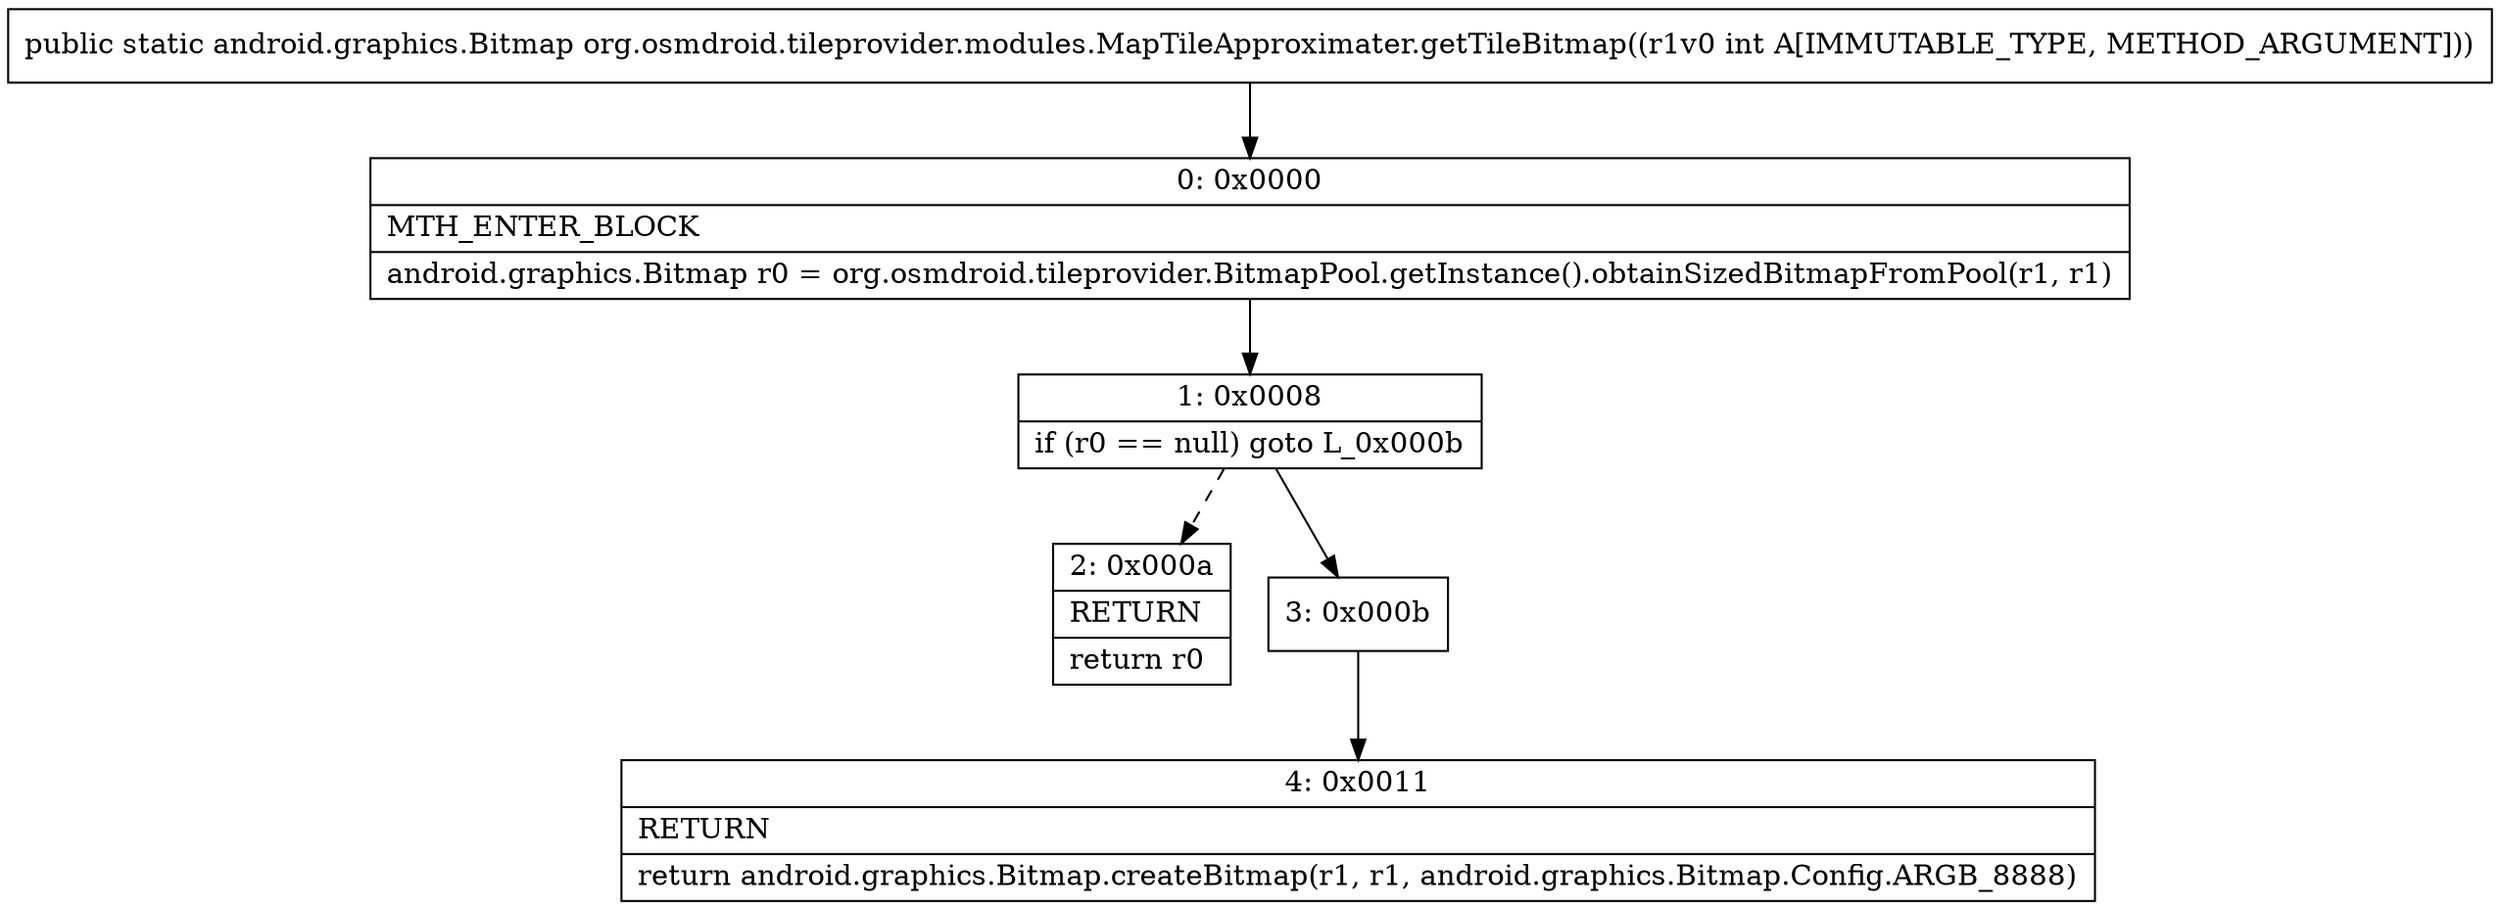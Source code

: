 digraph "CFG fororg.osmdroid.tileprovider.modules.MapTileApproximater.getTileBitmap(I)Landroid\/graphics\/Bitmap;" {
Node_0 [shape=record,label="{0\:\ 0x0000|MTH_ENTER_BLOCK\l|android.graphics.Bitmap r0 = org.osmdroid.tileprovider.BitmapPool.getInstance().obtainSizedBitmapFromPool(r1, r1)\l}"];
Node_1 [shape=record,label="{1\:\ 0x0008|if (r0 == null) goto L_0x000b\l}"];
Node_2 [shape=record,label="{2\:\ 0x000a|RETURN\l|return r0\l}"];
Node_3 [shape=record,label="{3\:\ 0x000b}"];
Node_4 [shape=record,label="{4\:\ 0x0011|RETURN\l|return android.graphics.Bitmap.createBitmap(r1, r1, android.graphics.Bitmap.Config.ARGB_8888)\l}"];
MethodNode[shape=record,label="{public static android.graphics.Bitmap org.osmdroid.tileprovider.modules.MapTileApproximater.getTileBitmap((r1v0 int A[IMMUTABLE_TYPE, METHOD_ARGUMENT])) }"];
MethodNode -> Node_0;
Node_0 -> Node_1;
Node_1 -> Node_2[style=dashed];
Node_1 -> Node_3;
Node_3 -> Node_4;
}

